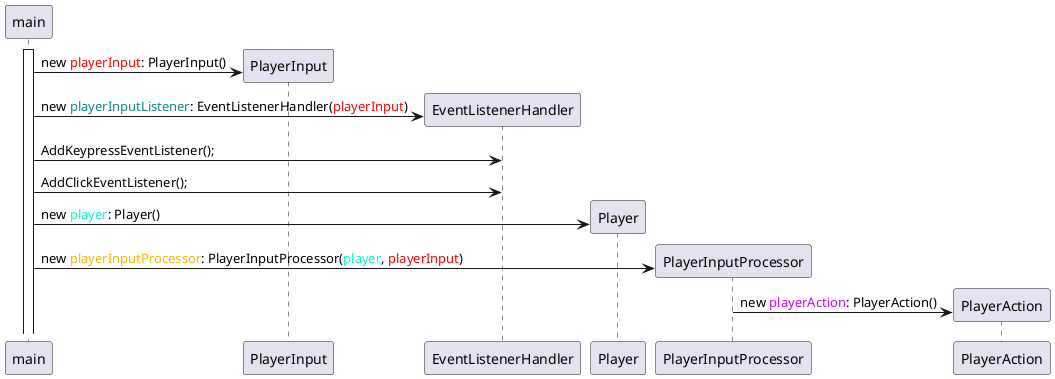 @startuml
activate main

create PlayerInput
main -> PlayerInput : new <color #FF0000>playerInput</color>: PlayerInput()
create EventListenerHandler
main -> EventListenerHandler: new <color #118888>playerInputListener</color>: EventListenerHandler(<color #FF0000>playerInput</color>)
main -> EventListenerHandler: AddKeypressEventListener();
main -> EventListenerHandler: AddClickEventListener();
create Player
main -> Player : new <color #03fcca>player</color>: Player()
create PlayerInputProcessor
main -> PlayerInputProcessor:  new <color #fcb503>playerInputProcessor</color>: PlayerInputProcessor(<color #03fcca>player</color>, <color #FF0000>playerInput</color>)
create PlayerAction
PlayerInputProcessor -> PlayerAction: new <color #d203fc>playerAction</color>: PlayerAction() 

@enduml
